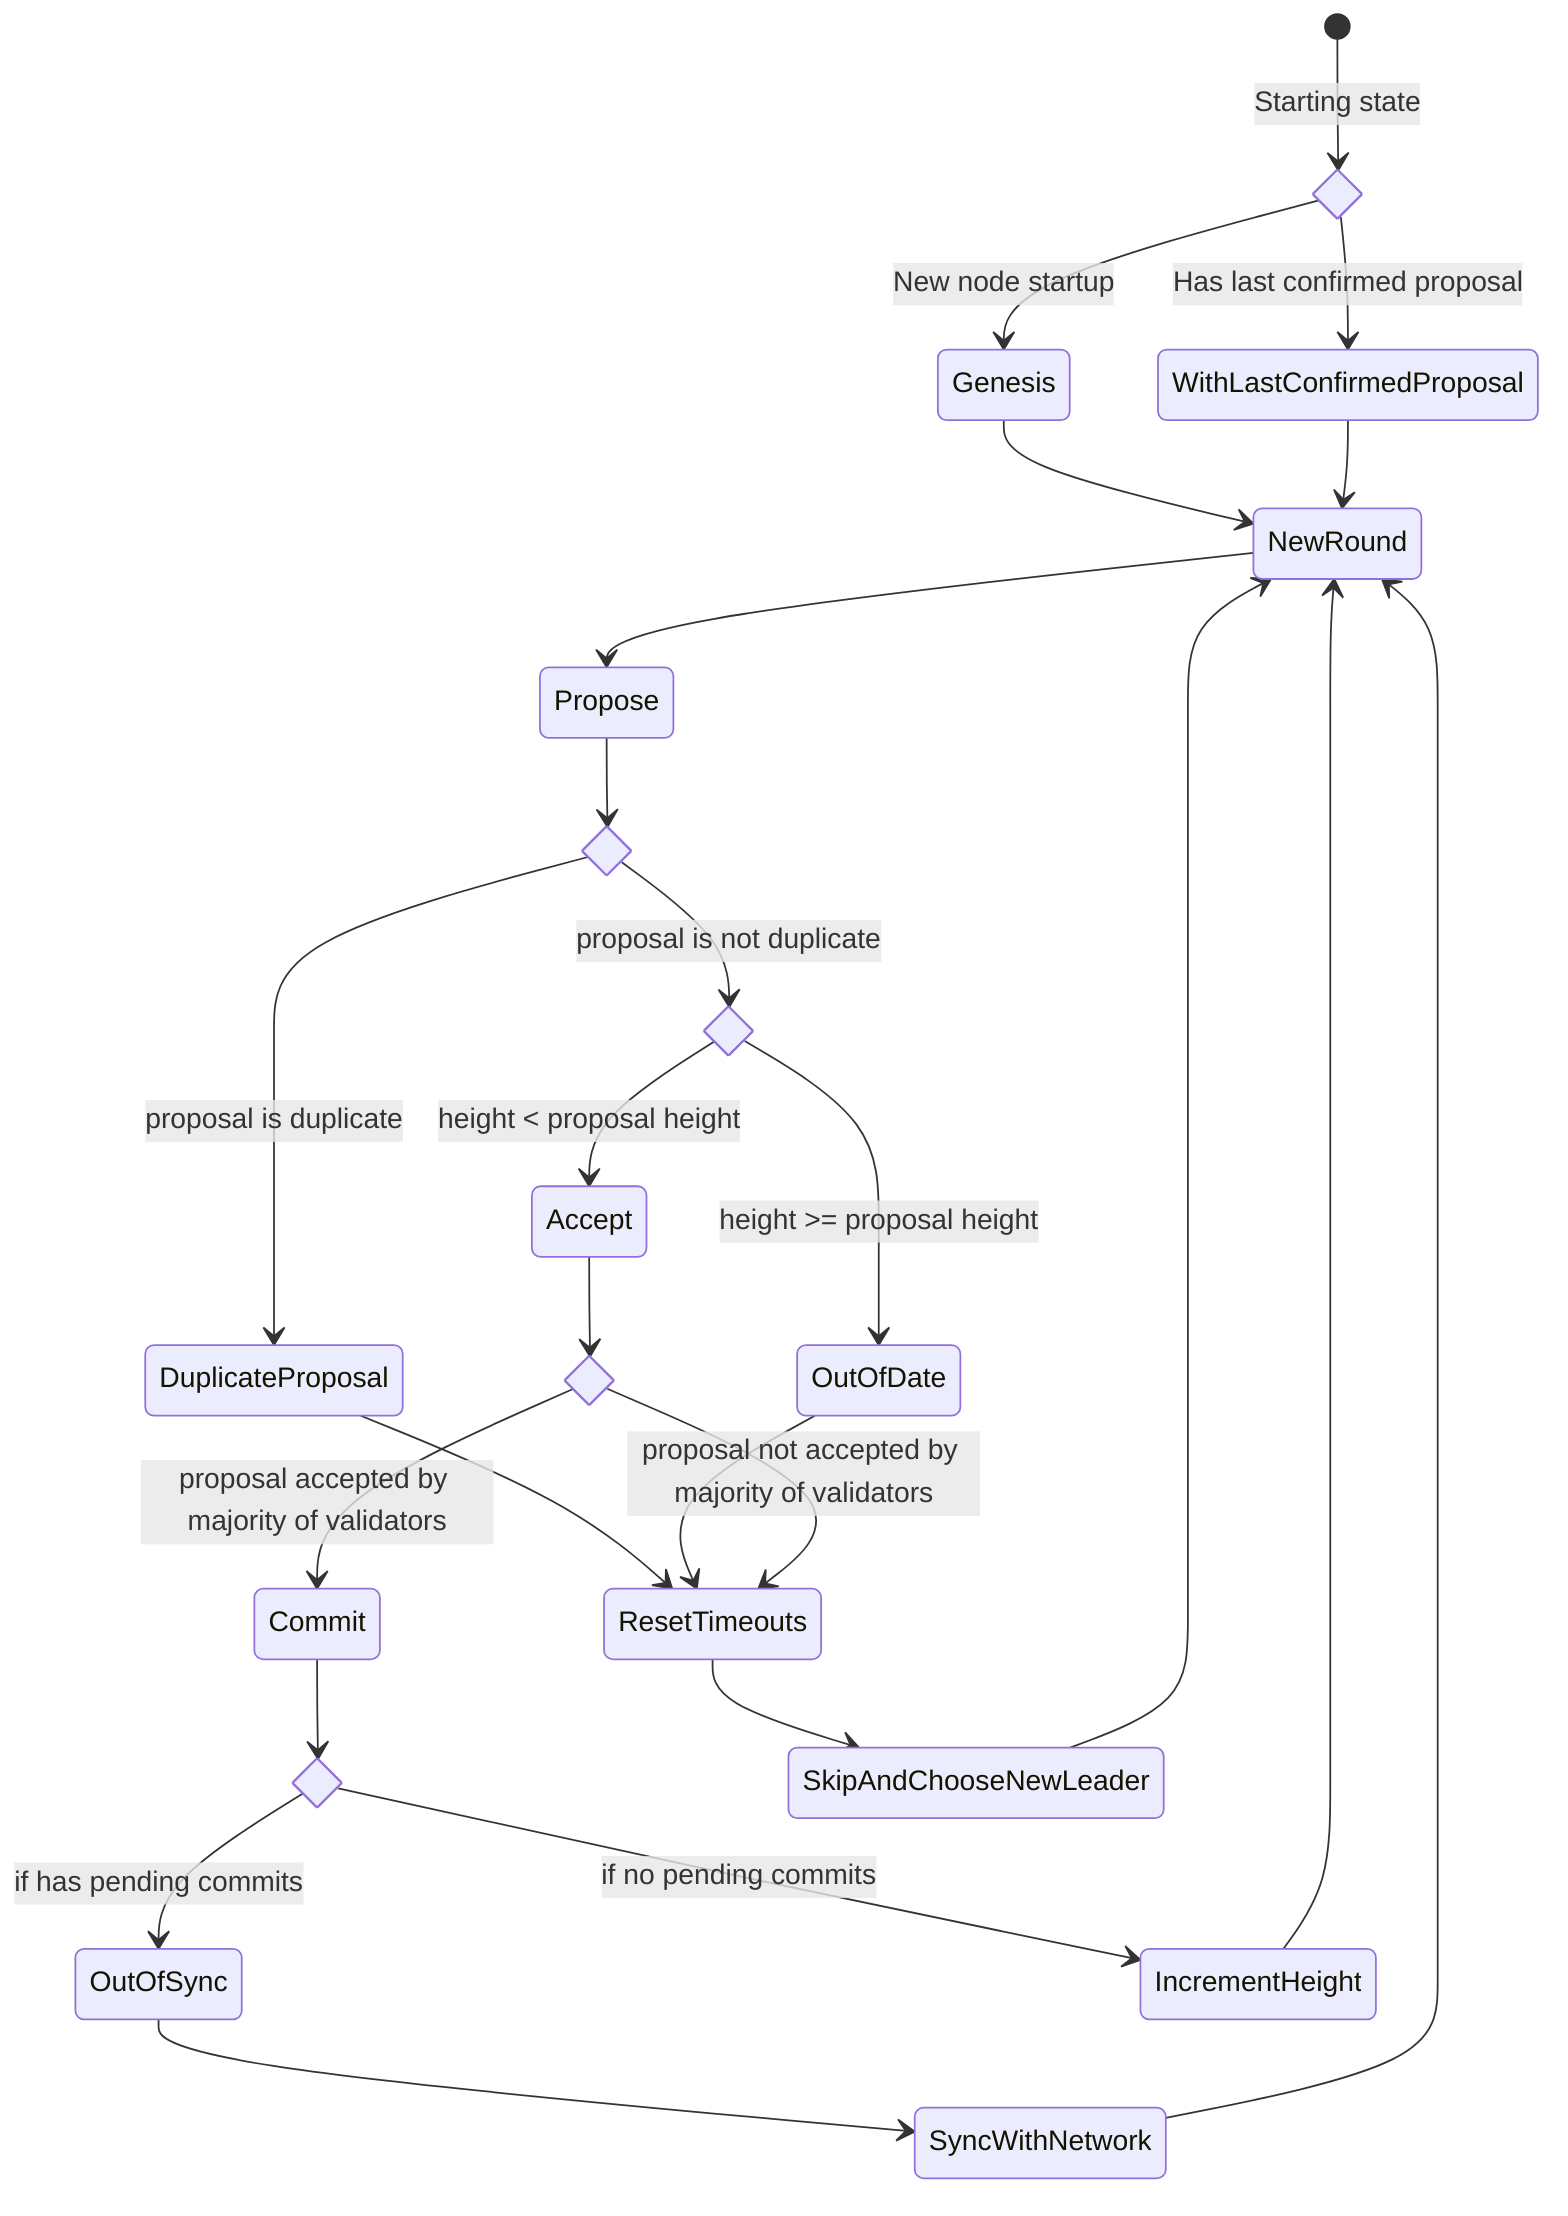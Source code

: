 %% 
%% This is the State Transition Diagram for the Solid Consensus Protocol generated using Mermaid (https://mermaid.js.org/).
%%
%% How to run and generate images locally:
%%
%% 1. Install `mermaid-cli` (https://github.com/mermaid-js/mermaid-cli)
%% 2. Run `$ mmdc -i sold.mmd -o <output-file>.{svg|png}` 
%%
%% For instance:
%%   $ mmdc -i sold.mmd -o solid.png
%%
stateDiagram-v2
  state CheckStartState <<choice>>
  state CheckProposalHeight <<choice>>
  state CheckAcceptedByQuorum <<choice>>
  state CheckHasPendingCommits <<choice>>


  [*] --> CheckStartState: Starting state
  CheckStartState --> Genesis: New node startup
  CheckStartState --> WithLastConfirmedProposal: Has last confirmed proposal
  Genesis --> NewRound
  WithLastConfirmedProposal --> NewRound

  NewRound --> Propose

  state CheckDuplicateProposal <<choice>>
  Propose --> CheckDuplicateProposal
  CheckDuplicateProposal --> DuplicateProposal: proposal is duplicate
  DuplicateProposal --> ResetTimeouts
  ResetTimeouts --> SkipAndChooseNewLeader
  SkipAndChooseNewLeader --> NewRound
  CheckDuplicateProposal --> CheckProposalHeight: proposal is not duplicate
  CheckProposalHeight --> OutOfDate: height >= proposal height
  OutOfDate --> ResetTimeouts
  CheckProposalHeight --> Accept: height < proposal height


  Accept --> CheckAcceptedByQuorum
  CheckAcceptedByQuorum --> ResetTimeouts: proposal not accepted by majority of validators 
  CheckAcceptedByQuorum --> Commit: proposal accepted by majority of validators

  Commit --> CheckHasPendingCommits
  CheckHasPendingCommits --> OutOfSync: if has pending commits
  OutOfSync --> SyncWithNetwork
  SyncWithNetwork --> NewRound
  CheckHasPendingCommits --> IncrementHeight: if no pending commits
  IncrementHeight --> NewRound